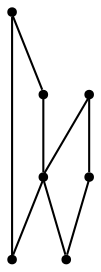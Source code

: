 graph {
  node [shape=point,comment="{\"directed\":false,\"doi\":\"10.1007/978-3-030-04414-5_28\",\"figure\":\"5 (2)\"}"]

  v0 [pos="971.4891725611844,1343.763206388733"]
  v1 [pos="762.6215051288174,1226.0365121973539"]
  v2 [pos="795.921583091482,1546.81077635598"]
  v3 [pos="676.7328201095124,1385.0932319126644"]
  v4 [pos="556.8803530178209,1250.6400955898384"]
  v5 [pos="494.3381078649878,1566.6823584631513"]
  v6 [pos="378.555108740709,1315.5246674420832"]

  v0 -- v1 [id="-1",pos="971.4891725611844,1343.763206388733 762.6215051288174,1226.0365121973539 762.6215051288174,1226.0365121973539 762.6215051288174,1226.0365121973539"]
  v6 -- v4 [id="-6",pos="378.555108740709,1315.5246674420832 556.8803530178209,1250.6400955898384 556.8803530178209,1250.6400955898384 556.8803530178209,1250.6400955898384"]
  v2 -- v0 [id="-8",pos="795.921583091482,1546.81077635598 971.4891725611844,1343.763206388733 971.4891725611844,1343.763206388733 971.4891725611844,1343.763206388733"]
  v1 -- v3 [id="-16",pos="762.6215051288174,1226.0365121973539 676.7328201095124,1385.0932319126644 676.7328201095124,1385.0932319126644 676.7328201095124,1385.0932319126644"]
  v5 -- v3 [id="-19",pos="494.3381078649878,1566.6823584631513 676.7328201095124,1385.0932319126644 676.7328201095124,1385.0932319126644 676.7328201095124,1385.0932319126644"]
  v5 -- v6 [id="-20",pos="494.3381078649878,1566.6823584631513 378.555108740709,1315.5246674420832 378.555108740709,1315.5246674420832 378.555108740709,1315.5246674420832"]
  v3 -- v4 [id="-28",pos="676.7328201095124,1385.0932319126644 556.8803530178209,1250.6400955898384 556.8803530178209,1250.6400955898384 556.8803530178209,1250.6400955898384"]
  v3 -- v2 [id="-29",pos="676.7328201095124,1385.0932319126644 795.921583091482,1546.81077635598 795.921583091482,1546.81077635598 795.921583091482,1546.81077635598"]
}